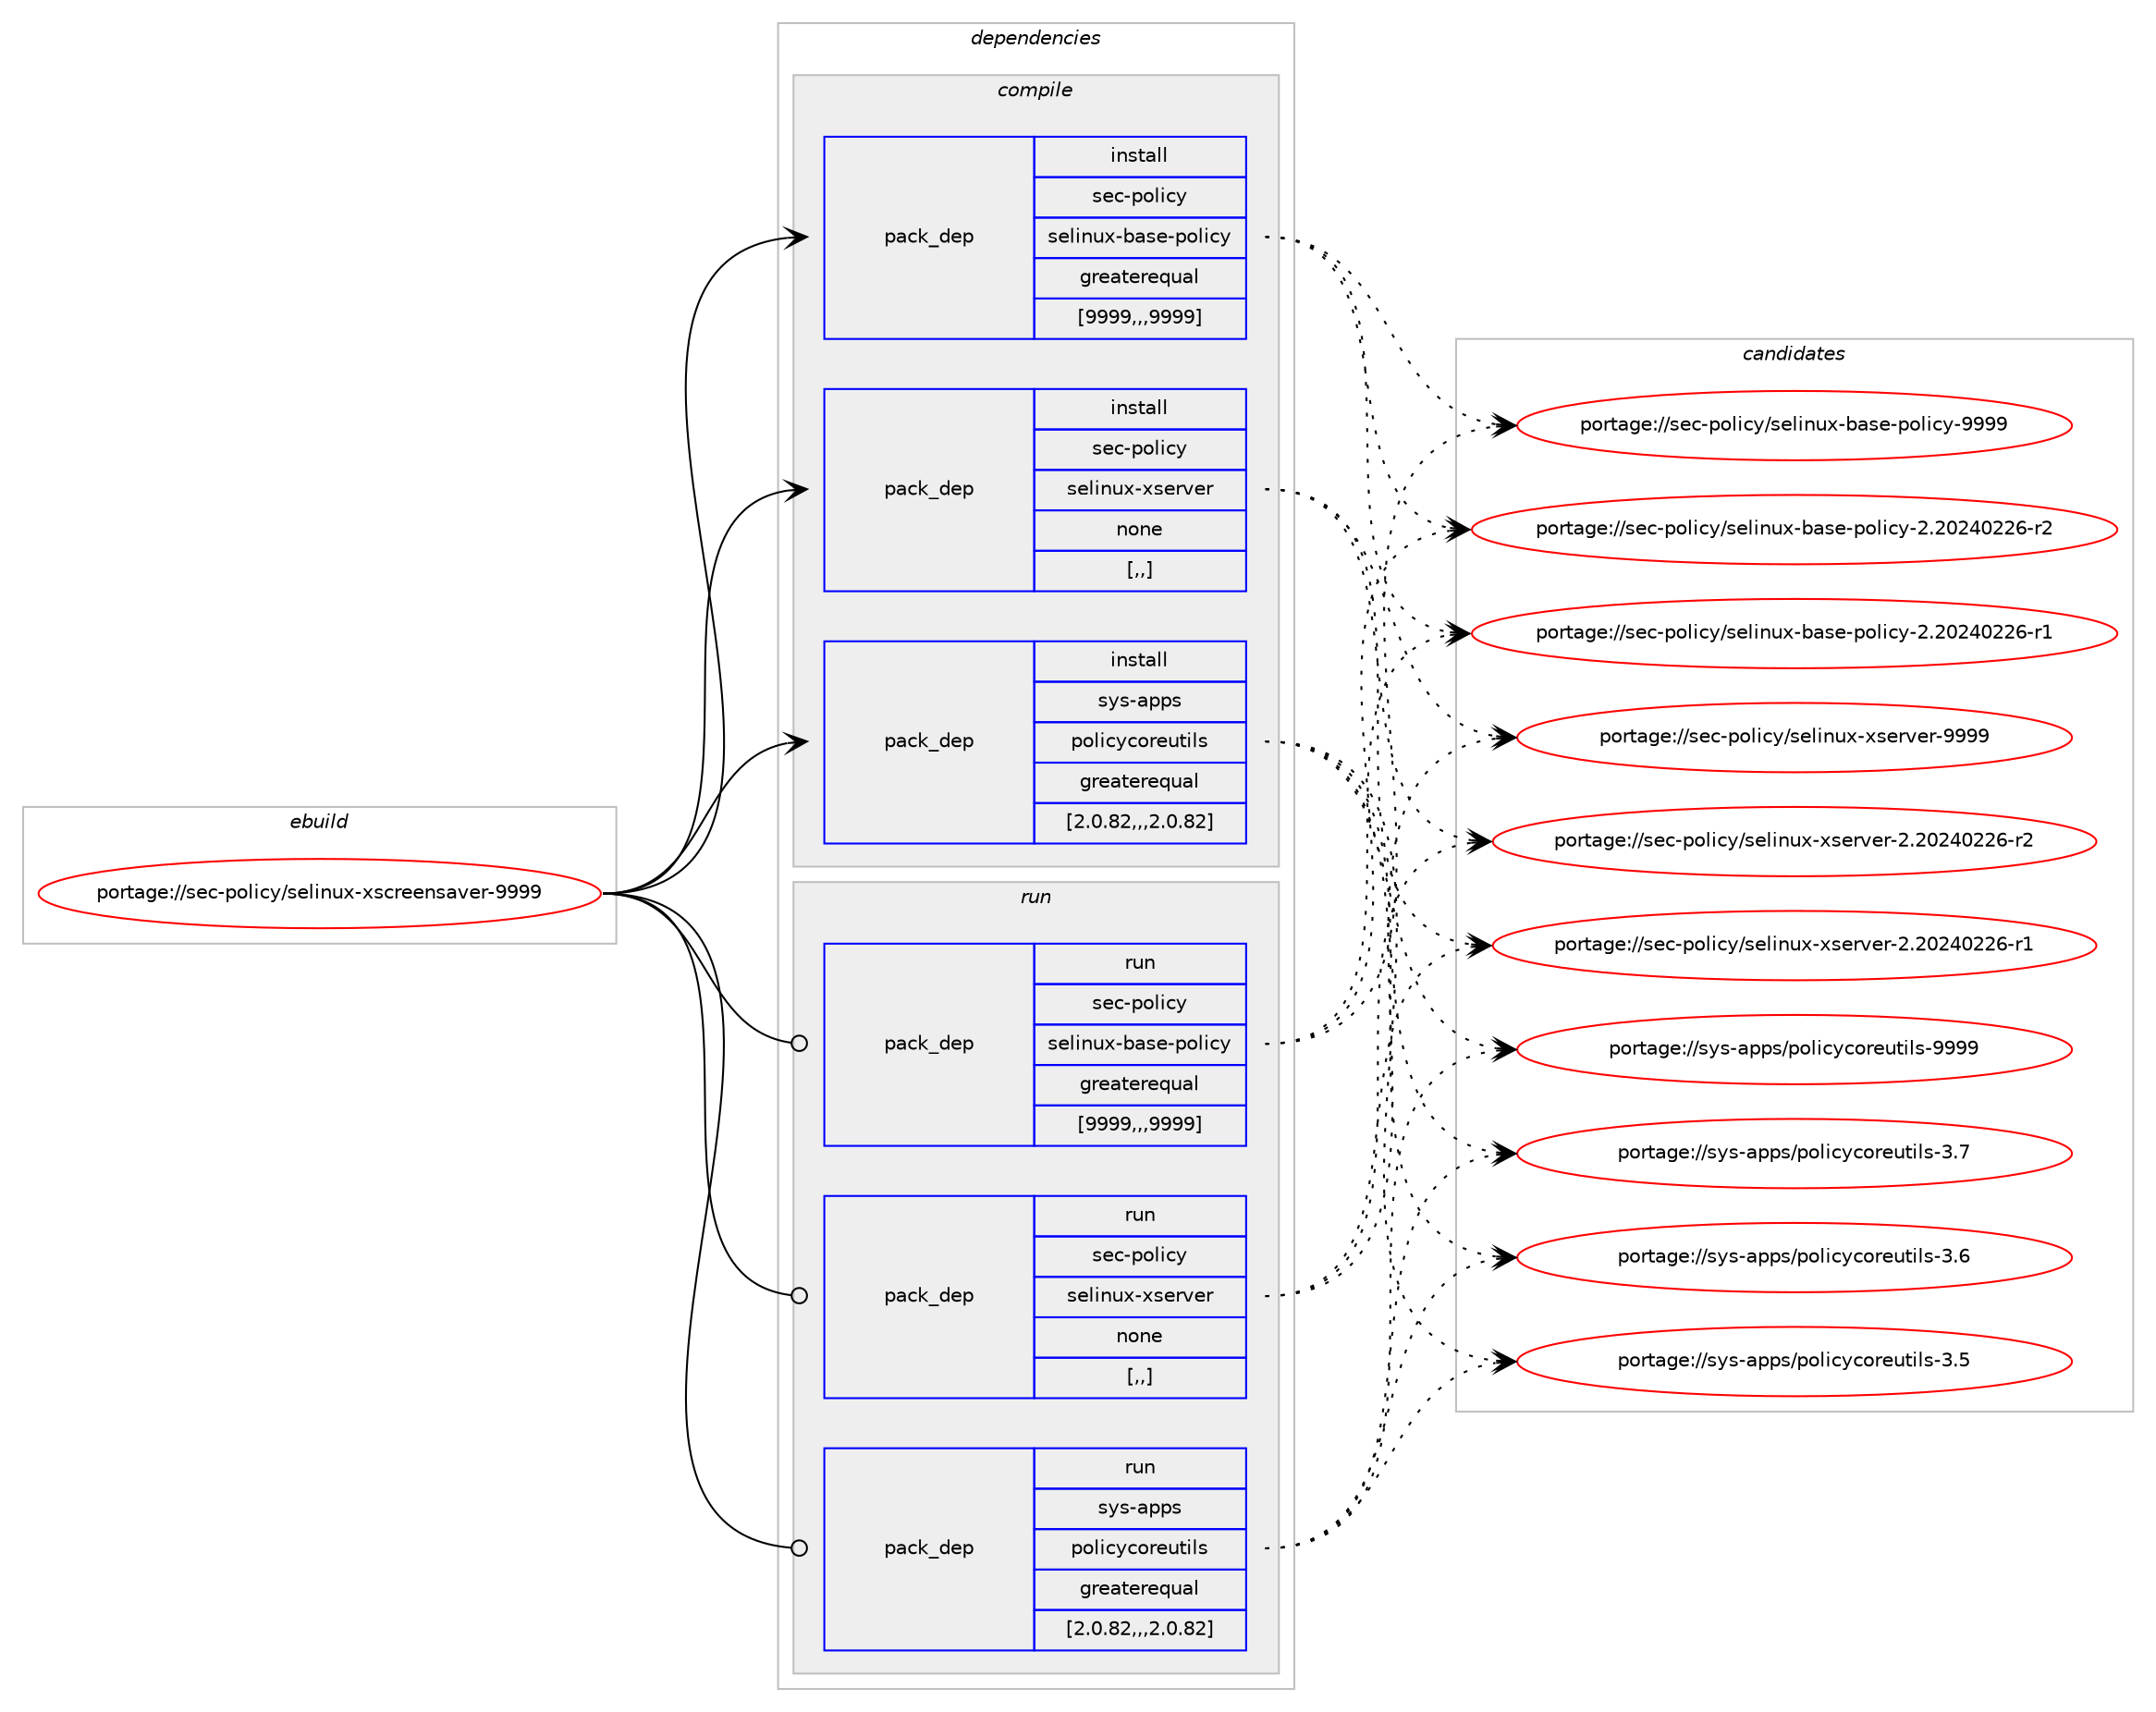 digraph prolog {

# *************
# Graph options
# *************

newrank=true;
concentrate=true;
compound=true;
graph [rankdir=LR,fontname=Helvetica,fontsize=10,ranksep=1.5];#, ranksep=2.5, nodesep=0.2];
edge  [arrowhead=vee];
node  [fontname=Helvetica,fontsize=10];

# **********
# The ebuild
# **********

subgraph cluster_leftcol {
color=gray;
label=<<i>ebuild</i>>;
id [label="portage://sec-policy/selinux-xscreensaver-9999", color=red, width=4, href="../sec-policy/selinux-xscreensaver-9999.svg"];
}

# ****************
# The dependencies
# ****************

subgraph cluster_midcol {
color=gray;
label=<<i>dependencies</i>>;
subgraph cluster_compile {
fillcolor="#eeeeee";
style=filled;
label=<<i>compile</i>>;
subgraph pack304988 {
dependency418246 [label=<<TABLE BORDER="0" CELLBORDER="1" CELLSPACING="0" CELLPADDING="4" WIDTH="220"><TR><TD ROWSPAN="6" CELLPADDING="30">pack_dep</TD></TR><TR><TD WIDTH="110">install</TD></TR><TR><TD>sec-policy</TD></TR><TR><TD>selinux-base-policy</TD></TR><TR><TD>greaterequal</TD></TR><TR><TD>[9999,,,9999]</TD></TR></TABLE>>, shape=none, color=blue];
}
id:e -> dependency418246:w [weight=20,style="solid",arrowhead="vee"];
subgraph pack304989 {
dependency418247 [label=<<TABLE BORDER="0" CELLBORDER="1" CELLSPACING="0" CELLPADDING="4" WIDTH="220"><TR><TD ROWSPAN="6" CELLPADDING="30">pack_dep</TD></TR><TR><TD WIDTH="110">install</TD></TR><TR><TD>sec-policy</TD></TR><TR><TD>selinux-xserver</TD></TR><TR><TD>none</TD></TR><TR><TD>[,,]</TD></TR></TABLE>>, shape=none, color=blue];
}
id:e -> dependency418247:w [weight=20,style="solid",arrowhead="vee"];
subgraph pack304990 {
dependency418248 [label=<<TABLE BORDER="0" CELLBORDER="1" CELLSPACING="0" CELLPADDING="4" WIDTH="220"><TR><TD ROWSPAN="6" CELLPADDING="30">pack_dep</TD></TR><TR><TD WIDTH="110">install</TD></TR><TR><TD>sys-apps</TD></TR><TR><TD>policycoreutils</TD></TR><TR><TD>greaterequal</TD></TR><TR><TD>[2.0.82,,,2.0.82]</TD></TR></TABLE>>, shape=none, color=blue];
}
id:e -> dependency418248:w [weight=20,style="solid",arrowhead="vee"];
}
subgraph cluster_compileandrun {
fillcolor="#eeeeee";
style=filled;
label=<<i>compile and run</i>>;
}
subgraph cluster_run {
fillcolor="#eeeeee";
style=filled;
label=<<i>run</i>>;
subgraph pack304991 {
dependency418249 [label=<<TABLE BORDER="0" CELLBORDER="1" CELLSPACING="0" CELLPADDING="4" WIDTH="220"><TR><TD ROWSPAN="6" CELLPADDING="30">pack_dep</TD></TR><TR><TD WIDTH="110">run</TD></TR><TR><TD>sec-policy</TD></TR><TR><TD>selinux-base-policy</TD></TR><TR><TD>greaterequal</TD></TR><TR><TD>[9999,,,9999]</TD></TR></TABLE>>, shape=none, color=blue];
}
id:e -> dependency418249:w [weight=20,style="solid",arrowhead="odot"];
subgraph pack304992 {
dependency418250 [label=<<TABLE BORDER="0" CELLBORDER="1" CELLSPACING="0" CELLPADDING="4" WIDTH="220"><TR><TD ROWSPAN="6" CELLPADDING="30">pack_dep</TD></TR><TR><TD WIDTH="110">run</TD></TR><TR><TD>sec-policy</TD></TR><TR><TD>selinux-xserver</TD></TR><TR><TD>none</TD></TR><TR><TD>[,,]</TD></TR></TABLE>>, shape=none, color=blue];
}
id:e -> dependency418250:w [weight=20,style="solid",arrowhead="odot"];
subgraph pack304993 {
dependency418251 [label=<<TABLE BORDER="0" CELLBORDER="1" CELLSPACING="0" CELLPADDING="4" WIDTH="220"><TR><TD ROWSPAN="6" CELLPADDING="30">pack_dep</TD></TR><TR><TD WIDTH="110">run</TD></TR><TR><TD>sys-apps</TD></TR><TR><TD>policycoreutils</TD></TR><TR><TD>greaterequal</TD></TR><TR><TD>[2.0.82,,,2.0.82]</TD></TR></TABLE>>, shape=none, color=blue];
}
id:e -> dependency418251:w [weight=20,style="solid",arrowhead="odot"];
}
}

# **************
# The candidates
# **************

subgraph cluster_choices {
rank=same;
color=gray;
label=<<i>candidates</i>>;

subgraph choice304988 {
color=black;
nodesep=1;
choice1151019945112111108105991214711510110810511011712045989711510145112111108105991214557575757 [label="portage://sec-policy/selinux-base-policy-9999", color=red, width=4,href="../sec-policy/selinux-base-policy-9999.svg"];
choice11510199451121111081059912147115101108105110117120459897115101451121111081059912145504650485052485050544511450 [label="portage://sec-policy/selinux-base-policy-2.20240226-r2", color=red, width=4,href="../sec-policy/selinux-base-policy-2.20240226-r2.svg"];
choice11510199451121111081059912147115101108105110117120459897115101451121111081059912145504650485052485050544511449 [label="portage://sec-policy/selinux-base-policy-2.20240226-r1", color=red, width=4,href="../sec-policy/selinux-base-policy-2.20240226-r1.svg"];
dependency418246:e -> choice1151019945112111108105991214711510110810511011712045989711510145112111108105991214557575757:w [style=dotted,weight="100"];
dependency418246:e -> choice11510199451121111081059912147115101108105110117120459897115101451121111081059912145504650485052485050544511450:w [style=dotted,weight="100"];
dependency418246:e -> choice11510199451121111081059912147115101108105110117120459897115101451121111081059912145504650485052485050544511449:w [style=dotted,weight="100"];
}
subgraph choice304989 {
color=black;
nodesep=1;
choice11510199451121111081059912147115101108105110117120451201151011141181011144557575757 [label="portage://sec-policy/selinux-xserver-9999", color=red, width=4,href="../sec-policy/selinux-xserver-9999.svg"];
choice115101994511211110810599121471151011081051101171204512011510111411810111445504650485052485050544511450 [label="portage://sec-policy/selinux-xserver-2.20240226-r2", color=red, width=4,href="../sec-policy/selinux-xserver-2.20240226-r2.svg"];
choice115101994511211110810599121471151011081051101171204512011510111411810111445504650485052485050544511449 [label="portage://sec-policy/selinux-xserver-2.20240226-r1", color=red, width=4,href="../sec-policy/selinux-xserver-2.20240226-r1.svg"];
dependency418247:e -> choice11510199451121111081059912147115101108105110117120451201151011141181011144557575757:w [style=dotted,weight="100"];
dependency418247:e -> choice115101994511211110810599121471151011081051101171204512011510111411810111445504650485052485050544511450:w [style=dotted,weight="100"];
dependency418247:e -> choice115101994511211110810599121471151011081051101171204512011510111411810111445504650485052485050544511449:w [style=dotted,weight="100"];
}
subgraph choice304990 {
color=black;
nodesep=1;
choice11512111545971121121154711211110810599121991111141011171161051081154557575757 [label="portage://sys-apps/policycoreutils-9999", color=red, width=4,href="../sys-apps/policycoreutils-9999.svg"];
choice115121115459711211211547112111108105991219911111410111711610510811545514655 [label="portage://sys-apps/policycoreutils-3.7", color=red, width=4,href="../sys-apps/policycoreutils-3.7.svg"];
choice115121115459711211211547112111108105991219911111410111711610510811545514654 [label="portage://sys-apps/policycoreutils-3.6", color=red, width=4,href="../sys-apps/policycoreutils-3.6.svg"];
choice115121115459711211211547112111108105991219911111410111711610510811545514653 [label="portage://sys-apps/policycoreutils-3.5", color=red, width=4,href="../sys-apps/policycoreutils-3.5.svg"];
dependency418248:e -> choice11512111545971121121154711211110810599121991111141011171161051081154557575757:w [style=dotted,weight="100"];
dependency418248:e -> choice115121115459711211211547112111108105991219911111410111711610510811545514655:w [style=dotted,weight="100"];
dependency418248:e -> choice115121115459711211211547112111108105991219911111410111711610510811545514654:w [style=dotted,weight="100"];
dependency418248:e -> choice115121115459711211211547112111108105991219911111410111711610510811545514653:w [style=dotted,weight="100"];
}
subgraph choice304991 {
color=black;
nodesep=1;
choice1151019945112111108105991214711510110810511011712045989711510145112111108105991214557575757 [label="portage://sec-policy/selinux-base-policy-9999", color=red, width=4,href="../sec-policy/selinux-base-policy-9999.svg"];
choice11510199451121111081059912147115101108105110117120459897115101451121111081059912145504650485052485050544511450 [label="portage://sec-policy/selinux-base-policy-2.20240226-r2", color=red, width=4,href="../sec-policy/selinux-base-policy-2.20240226-r2.svg"];
choice11510199451121111081059912147115101108105110117120459897115101451121111081059912145504650485052485050544511449 [label="portage://sec-policy/selinux-base-policy-2.20240226-r1", color=red, width=4,href="../sec-policy/selinux-base-policy-2.20240226-r1.svg"];
dependency418249:e -> choice1151019945112111108105991214711510110810511011712045989711510145112111108105991214557575757:w [style=dotted,weight="100"];
dependency418249:e -> choice11510199451121111081059912147115101108105110117120459897115101451121111081059912145504650485052485050544511450:w [style=dotted,weight="100"];
dependency418249:e -> choice11510199451121111081059912147115101108105110117120459897115101451121111081059912145504650485052485050544511449:w [style=dotted,weight="100"];
}
subgraph choice304992 {
color=black;
nodesep=1;
choice11510199451121111081059912147115101108105110117120451201151011141181011144557575757 [label="portage://sec-policy/selinux-xserver-9999", color=red, width=4,href="../sec-policy/selinux-xserver-9999.svg"];
choice115101994511211110810599121471151011081051101171204512011510111411810111445504650485052485050544511450 [label="portage://sec-policy/selinux-xserver-2.20240226-r2", color=red, width=4,href="../sec-policy/selinux-xserver-2.20240226-r2.svg"];
choice115101994511211110810599121471151011081051101171204512011510111411810111445504650485052485050544511449 [label="portage://sec-policy/selinux-xserver-2.20240226-r1", color=red, width=4,href="../sec-policy/selinux-xserver-2.20240226-r1.svg"];
dependency418250:e -> choice11510199451121111081059912147115101108105110117120451201151011141181011144557575757:w [style=dotted,weight="100"];
dependency418250:e -> choice115101994511211110810599121471151011081051101171204512011510111411810111445504650485052485050544511450:w [style=dotted,weight="100"];
dependency418250:e -> choice115101994511211110810599121471151011081051101171204512011510111411810111445504650485052485050544511449:w [style=dotted,weight="100"];
}
subgraph choice304993 {
color=black;
nodesep=1;
choice11512111545971121121154711211110810599121991111141011171161051081154557575757 [label="portage://sys-apps/policycoreutils-9999", color=red, width=4,href="../sys-apps/policycoreutils-9999.svg"];
choice115121115459711211211547112111108105991219911111410111711610510811545514655 [label="portage://sys-apps/policycoreutils-3.7", color=red, width=4,href="../sys-apps/policycoreutils-3.7.svg"];
choice115121115459711211211547112111108105991219911111410111711610510811545514654 [label="portage://sys-apps/policycoreutils-3.6", color=red, width=4,href="../sys-apps/policycoreutils-3.6.svg"];
choice115121115459711211211547112111108105991219911111410111711610510811545514653 [label="portage://sys-apps/policycoreutils-3.5", color=red, width=4,href="../sys-apps/policycoreutils-3.5.svg"];
dependency418251:e -> choice11512111545971121121154711211110810599121991111141011171161051081154557575757:w [style=dotted,weight="100"];
dependency418251:e -> choice115121115459711211211547112111108105991219911111410111711610510811545514655:w [style=dotted,weight="100"];
dependency418251:e -> choice115121115459711211211547112111108105991219911111410111711610510811545514654:w [style=dotted,weight="100"];
dependency418251:e -> choice115121115459711211211547112111108105991219911111410111711610510811545514653:w [style=dotted,weight="100"];
}
}

}
